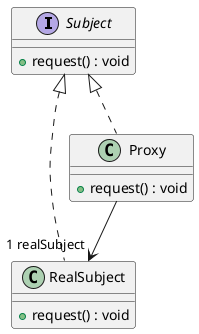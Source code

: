 @startuml proxy
interface Subject {
  + request() : void
}

class RealSubject implements Subject {
  + request() : void
}

class Proxy implements Subject {
  + request() : void
}

Proxy --> "1 realSubject" RealSubject
@enduml